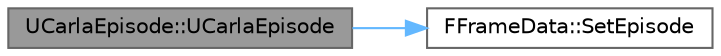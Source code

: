 digraph "UCarlaEpisode::UCarlaEpisode"
{
 // INTERACTIVE_SVG=YES
 // LATEX_PDF_SIZE
  bgcolor="transparent";
  edge [fontname=Helvetica,fontsize=10,labelfontname=Helvetica,labelfontsize=10];
  node [fontname=Helvetica,fontsize=10,shape=box,height=0.2,width=0.4];
  rankdir="LR";
  Node1 [id="Node000001",label="UCarlaEpisode::UCarlaEpisode",height=0.2,width=0.4,color="gray40", fillcolor="grey60", style="filled", fontcolor="black",tooltip=" "];
  Node1 -> Node2 [id="edge1_Node000001_Node000002",color="steelblue1",style="solid",tooltip=" "];
  Node2 [id="Node000002",label="FFrameData::SetEpisode",height=0.2,width=0.4,color="grey40", fillcolor="white", style="filled",URL="$de/db4/classFFrameData.html#ab520e8c971f0fa7e95258e6675c6e10c",tooltip=" "];
}
